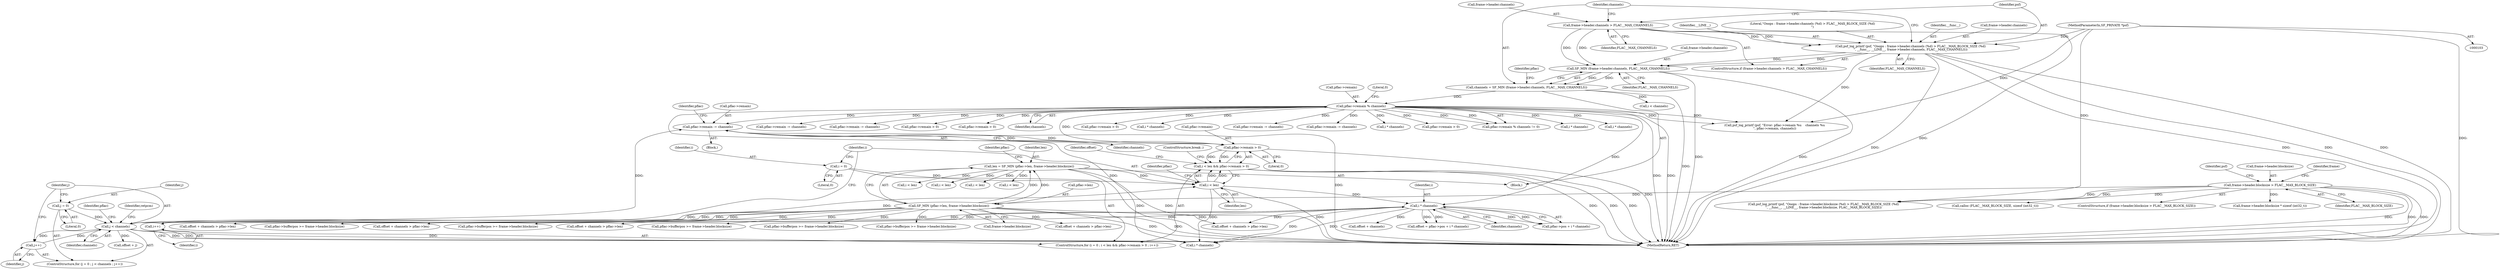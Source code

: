 digraph "0_libsndfile_60b234301adf258786d8b90be5c1d437fc8799e0@API" {
"1000561" [label="(Call,pflac->remain -= channels)"];
"1000539" [label="(Call,j < channels)"];
"1000542" [label="(Call,j++)"];
"1000536" [label="(Call,j = 0)"];
"1000512" [label="(Call,i * channels)"];
"1000495" [label="(Call,i < len)"];
"1000503" [label="(Call,i++)"];
"1000491" [label="(Call,i = 0)"];
"1000246" [label="(Call,len = SF_MIN (pflac->len, frame->header.blocksize))"];
"1000248" [label="(Call,SF_MIN (pflac->len, frame->header.blocksize))"];
"1000135" [label="(Call,frame->header.blocksize > FLAC__MAX_BLOCK_SIZE)"];
"1000259" [label="(Call,pflac->remain % channels)"];
"1000180" [label="(Call,channels = SF_MIN (frame->header.channels, FLAC__MAX_CHANNELS))"];
"1000182" [label="(Call,SF_MIN (frame->header.channels, FLAC__MAX_CHANNELS))"];
"1000162" [label="(Call,frame->header.channels > FLAC__MAX_CHANNELS)"];
"1000169" [label="(Call,psf_log_printf (psf, \"Ooops : frame->header.channels (%d) > FLAC__MAX_BLOCK_SIZE (%d)\n\", __func__, __LINE__, frame->header.channels, FLAC__MAX_CHANNELS))"];
"1000104" [label="(MethodParameterIn,SF_PRIVATE *psf)"];
"1000498" [label="(Call,pflac->remain > 0)"];
"1000561" [label="(Call,pflac->remain -= channels)"];
"1000494" [label="(Call,i < len && pflac->remain > 0)"];
"1000183" [label="(Call,frame->header.channels)"];
"1000512" [label="(Call,i * channels)"];
"1000173" [label="(Identifier,__LINE__)"];
"1000179" [label="(Identifier,FLAC__MAX_CHANNELS)"];
"1000749" [label="(Call,offset + channels > pflac->len)"];
"1000169" [label="(Call,psf_log_printf (psf, \"Ooops : frame->header.channels (%d) > FLAC__MAX_BLOCK_SIZE (%d)\n\", __func__, __LINE__, frame->header.channels, FLAC__MAX_CHANNELS))"];
"1000168" [label="(Identifier,FLAC__MAX_CHANNELS)"];
"1000141" [label="(Identifier,FLAC__MAX_BLOCK_SIZE)"];
"1000143" [label="(Call,psf_log_printf (psf, \"Ooops : frame->header.blocksize (%d) > FLAC__MAX_BLOCK_SIZE (%d)\n\", __func__, __LINE__, frame->header.blocksize, FLAC__MAX_BLOCK_SIZE))"];
"1000717" [label="(Call,i < len)"];
"1000505" [label="(Block,)"];
"1000639" [label="(Call,offset + channels > pflac->len)"];
"1000496" [label="(Identifier,i)"];
"1000220" [label="(Call,calloc (FLAC__MAX_BLOCK_SIZE, sizeof (int32_t)))"];
"1000162" [label="(Call,frame->header.channels > FLAC__MAX_CHANNELS)"];
"1000378" [label="(Call,pflac->remain -= channels)"];
"1000562" [label="(Call,pflac->remain)"];
"1000537" [label="(Identifier,j)"];
"1000808" [label="(MethodReturn,RET)"];
"1000547" [label="(Call,offset + j)"];
"1000460" [label="(Call,pflac->remain -= channels)"];
"1000563" [label="(Identifier,pflac)"];
"1000144" [label="(Identifier,psf)"];
"1000610" [label="(Call,pflac->remain > 0)"];
"1000491" [label="(Call,i = 0)"];
"1000317" [label="(Call,pflac->remain > 0)"];
"1000335" [label="(Call,pflac->bufferpos >= frame->header.blocksize)"];
"1000546" [label="(Identifier,retpcm)"];
"1000263" [label="(Identifier,channels)"];
"1000506" [label="(Call,offset = pflac->pos + i * channels)"];
"1000502" [label="(Literal,0)"];
"1000497" [label="(Identifier,len)"];
"1000570" [label="(ControlStructure,break ;)"];
"1000163" [label="(Call,frame->header.channels)"];
"1000171" [label="(Literal,\"Ooops : frame->header.channels (%d) > FLAC__MAX_BLOCK_SIZE (%d)\n\")"];
"1000504" [label="(Identifier,i)"];
"1000181" [label="(Identifier,channels)"];
"1000426" [label="(Call,offset + channels > pflac->len)"];
"1000247" [label="(Identifier,len)"];
"1000134" [label="(ControlStructure,if (frame->header.blocksize > FLAC__MAX_BLOCK_SIZE))"];
"1000259" [label="(Call,pflac->remain % channels)"];
"1000394" [label="(Call,i < len)"];
"1000415" [label="(Call,pflac->bufferpos >= frame->header.blocksize)"];
"1000192" [label="(Identifier,pflac)"];
"1000500" [label="(Identifier,pflac)"];
"1000495" [label="(Call,i < len)"];
"1000499" [label="(Call,pflac->remain)"];
"1000248" [label="(Call,SF_MIN (pflac->len, frame->header.blocksize))"];
"1000314" [label="(Call,i < len)"];
"1000538" [label="(Literal,0)"];
"1000541" [label="(Identifier,channels)"];
"1000266" [label="(Call,psf_log_printf (psf, \"Error: pflac->remain %u    channels %u\n\", pflac->remain, channels))"];
"1000261" [label="(Identifier,pflac)"];
"1000346" [label="(Call,offset + channels > pflac->len)"];
"1000233" [label="(Call,frame->header.blocksize * sizeof (int32_t))"];
"1000720" [label="(Call,pflac->remain > 0)"];
"1000514" [label="(Identifier,channels)"];
"1000136" [label="(Call,frame->header.blocksize)"];
"1000539" [label="(Call,j < channels)"];
"1000135" [label="(Call,frame->header.blocksize > FLAC__MAX_BLOCK_SIZE)"];
"1000734" [label="(Call,i * channels)"];
"1000527" [label="(Call,offset + channels > pflac->len)"];
"1000543" [label="(Identifier,j)"];
"1000105" [label="(Block,)"];
"1000508" [label="(Call,pflac->pos + i * channels)"];
"1000246" [label="(Call,len = SF_MIN (pflac->len, frame->header.blocksize))"];
"1000513" [label="(Identifier,i)"];
"1000568" [label="(Identifier,pflac)"];
"1000796" [label="(Call,i * channels)"];
"1000671" [label="(Call,pflac->remain -= channels)"];
"1000170" [label="(Identifier,psf)"];
"1000503" [label="(Call,i++)"];
"1000507" [label="(Identifier,offset)"];
"1000738" [label="(Call,pflac->bufferpos >= frame->header.blocksize)"];
"1000264" [label="(Literal,0)"];
"1000535" [label="(ControlStructure,for (j = 0 ; j < channels ; j++))"];
"1000180" [label="(Call,channels = SF_MIN (frame->header.channels, FLAC__MAX_CHANNELS))"];
"1000161" [label="(ControlStructure,if (frame->header.channels > FLAC__MAX_CHANNELS))"];
"1000249" [label="(Call,pflac->len)"];
"1000493" [label="(Literal,0)"];
"1000781" [label="(Call,pflac->remain -= channels)"];
"1000411" [label="(Call,i * channels)"];
"1000104" [label="(MethodParameterIn,SF_PRIVATE *psf)"];
"1000528" [label="(Call,offset + channels)"];
"1000492" [label="(Identifier,i)"];
"1000172" [label="(Identifier,__func__)"];
"1000561" [label="(Call,pflac->remain -= channels)"];
"1000628" [label="(Call,pflac->bufferpos >= frame->header.blocksize)"];
"1000174" [label="(Call,frame->header.channels)"];
"1000165" [label="(Identifier,frame)"];
"1000540" [label="(Identifier,j)"];
"1000397" [label="(Call,pflac->remain > 0)"];
"1000188" [label="(Identifier,FLAC__MAX_CHANNELS)"];
"1000490" [label="(ControlStructure,for (i = 0 ; i < len && pflac->remain > 0 ; i++))"];
"1000498" [label="(Call,pflac->remain > 0)"];
"1000565" [label="(Identifier,channels)"];
"1000200" [label="(Call,i < channels)"];
"1000516" [label="(Call,pflac->bufferpos >= frame->header.blocksize)"];
"1000258" [label="(Call,pflac->remain % channels != 0)"];
"1000607" [label="(Call,i < len)"];
"1000542" [label="(Call,j++)"];
"1000331" [label="(Call,i * channels)"];
"1000252" [label="(Call,frame->header.blocksize)"];
"1000260" [label="(Call,pflac->remain)"];
"1000624" [label="(Call,i * channels)"];
"1000536" [label="(Call,j = 0)"];
"1000182" [label="(Call,SF_MIN (frame->header.channels, FLAC__MAX_CHANNELS))"];
"1000494" [label="(Call,i < len && pflac->remain > 0)"];
"1000561" -> "1000505"  [label="AST: "];
"1000561" -> "1000565"  [label="CFG: "];
"1000562" -> "1000561"  [label="AST: "];
"1000565" -> "1000561"  [label="AST: "];
"1000568" -> "1000561"  [label="CFG: "];
"1000561" -> "1000808"  [label="DDG: "];
"1000561" -> "1000498"  [label="DDG: "];
"1000539" -> "1000561"  [label="DDG: "];
"1000259" -> "1000561"  [label="DDG: "];
"1000498" -> "1000561"  [label="DDG: "];
"1000539" -> "1000535"  [label="AST: "];
"1000539" -> "1000541"  [label="CFG: "];
"1000540" -> "1000539"  [label="AST: "];
"1000541" -> "1000539"  [label="AST: "];
"1000546" -> "1000539"  [label="CFG: "];
"1000563" -> "1000539"  [label="CFG: "];
"1000539" -> "1000808"  [label="DDG: "];
"1000539" -> "1000808"  [label="DDG: "];
"1000539" -> "1000512"  [label="DDG: "];
"1000542" -> "1000539"  [label="DDG: "];
"1000536" -> "1000539"  [label="DDG: "];
"1000512" -> "1000539"  [label="DDG: "];
"1000539" -> "1000542"  [label="DDG: "];
"1000539" -> "1000547"  [label="DDG: "];
"1000539" -> "1000796"  [label="DDG: "];
"1000542" -> "1000535"  [label="AST: "];
"1000542" -> "1000543"  [label="CFG: "];
"1000543" -> "1000542"  [label="AST: "];
"1000540" -> "1000542"  [label="CFG: "];
"1000536" -> "1000535"  [label="AST: "];
"1000536" -> "1000538"  [label="CFG: "];
"1000537" -> "1000536"  [label="AST: "];
"1000538" -> "1000536"  [label="AST: "];
"1000540" -> "1000536"  [label="CFG: "];
"1000512" -> "1000508"  [label="AST: "];
"1000512" -> "1000514"  [label="CFG: "];
"1000513" -> "1000512"  [label="AST: "];
"1000514" -> "1000512"  [label="AST: "];
"1000508" -> "1000512"  [label="CFG: "];
"1000512" -> "1000503"  [label="DDG: "];
"1000512" -> "1000506"  [label="DDG: "];
"1000512" -> "1000506"  [label="DDG: "];
"1000512" -> "1000508"  [label="DDG: "];
"1000512" -> "1000508"  [label="DDG: "];
"1000495" -> "1000512"  [label="DDG: "];
"1000259" -> "1000512"  [label="DDG: "];
"1000512" -> "1000527"  [label="DDG: "];
"1000512" -> "1000528"  [label="DDG: "];
"1000512" -> "1000796"  [label="DDG: "];
"1000512" -> "1000796"  [label="DDG: "];
"1000495" -> "1000494"  [label="AST: "];
"1000495" -> "1000497"  [label="CFG: "];
"1000496" -> "1000495"  [label="AST: "];
"1000497" -> "1000495"  [label="AST: "];
"1000500" -> "1000495"  [label="CFG: "];
"1000494" -> "1000495"  [label="CFG: "];
"1000495" -> "1000808"  [label="DDG: "];
"1000495" -> "1000494"  [label="DDG: "];
"1000495" -> "1000494"  [label="DDG: "];
"1000503" -> "1000495"  [label="DDG: "];
"1000491" -> "1000495"  [label="DDG: "];
"1000246" -> "1000495"  [label="DDG: "];
"1000495" -> "1000796"  [label="DDG: "];
"1000503" -> "1000490"  [label="AST: "];
"1000503" -> "1000504"  [label="CFG: "];
"1000504" -> "1000503"  [label="AST: "];
"1000496" -> "1000503"  [label="CFG: "];
"1000491" -> "1000490"  [label="AST: "];
"1000491" -> "1000493"  [label="CFG: "];
"1000492" -> "1000491"  [label="AST: "];
"1000493" -> "1000491"  [label="AST: "];
"1000496" -> "1000491"  [label="CFG: "];
"1000246" -> "1000105"  [label="AST: "];
"1000246" -> "1000248"  [label="CFG: "];
"1000247" -> "1000246"  [label="AST: "];
"1000248" -> "1000246"  [label="AST: "];
"1000261" -> "1000246"  [label="CFG: "];
"1000246" -> "1000808"  [label="DDG: "];
"1000246" -> "1000808"  [label="DDG: "];
"1000248" -> "1000246"  [label="DDG: "];
"1000248" -> "1000246"  [label="DDG: "];
"1000246" -> "1000314"  [label="DDG: "];
"1000246" -> "1000394"  [label="DDG: "];
"1000246" -> "1000607"  [label="DDG: "];
"1000246" -> "1000717"  [label="DDG: "];
"1000248" -> "1000252"  [label="CFG: "];
"1000249" -> "1000248"  [label="AST: "];
"1000252" -> "1000248"  [label="AST: "];
"1000248" -> "1000808"  [label="DDG: "];
"1000248" -> "1000808"  [label="DDG: "];
"1000135" -> "1000248"  [label="DDG: "];
"1000248" -> "1000335"  [label="DDG: "];
"1000248" -> "1000346"  [label="DDG: "];
"1000248" -> "1000415"  [label="DDG: "];
"1000248" -> "1000426"  [label="DDG: "];
"1000248" -> "1000516"  [label="DDG: "];
"1000248" -> "1000527"  [label="DDG: "];
"1000248" -> "1000628"  [label="DDG: "];
"1000248" -> "1000639"  [label="DDG: "];
"1000248" -> "1000738"  [label="DDG: "];
"1000248" -> "1000749"  [label="DDG: "];
"1000135" -> "1000134"  [label="AST: "];
"1000135" -> "1000141"  [label="CFG: "];
"1000136" -> "1000135"  [label="AST: "];
"1000141" -> "1000135"  [label="AST: "];
"1000144" -> "1000135"  [label="CFG: "];
"1000165" -> "1000135"  [label="CFG: "];
"1000135" -> "1000808"  [label="DDG: "];
"1000135" -> "1000808"  [label="DDG: "];
"1000135" -> "1000808"  [label="DDG: "];
"1000135" -> "1000143"  [label="DDG: "];
"1000135" -> "1000143"  [label="DDG: "];
"1000135" -> "1000220"  [label="DDG: "];
"1000135" -> "1000233"  [label="DDG: "];
"1000259" -> "1000258"  [label="AST: "];
"1000259" -> "1000263"  [label="CFG: "];
"1000260" -> "1000259"  [label="AST: "];
"1000263" -> "1000259"  [label="AST: "];
"1000264" -> "1000259"  [label="CFG: "];
"1000259" -> "1000808"  [label="DDG: "];
"1000259" -> "1000808"  [label="DDG: "];
"1000259" -> "1000258"  [label="DDG: "];
"1000259" -> "1000258"  [label="DDG: "];
"1000180" -> "1000259"  [label="DDG: "];
"1000259" -> "1000266"  [label="DDG: "];
"1000259" -> "1000266"  [label="DDG: "];
"1000259" -> "1000317"  [label="DDG: "];
"1000259" -> "1000331"  [label="DDG: "];
"1000259" -> "1000378"  [label="DDG: "];
"1000259" -> "1000397"  [label="DDG: "];
"1000259" -> "1000411"  [label="DDG: "];
"1000259" -> "1000460"  [label="DDG: "];
"1000259" -> "1000498"  [label="DDG: "];
"1000259" -> "1000610"  [label="DDG: "];
"1000259" -> "1000624"  [label="DDG: "];
"1000259" -> "1000671"  [label="DDG: "];
"1000259" -> "1000720"  [label="DDG: "];
"1000259" -> "1000734"  [label="DDG: "];
"1000259" -> "1000781"  [label="DDG: "];
"1000259" -> "1000796"  [label="DDG: "];
"1000180" -> "1000105"  [label="AST: "];
"1000180" -> "1000182"  [label="CFG: "];
"1000181" -> "1000180"  [label="AST: "];
"1000182" -> "1000180"  [label="AST: "];
"1000192" -> "1000180"  [label="CFG: "];
"1000180" -> "1000808"  [label="DDG: "];
"1000182" -> "1000180"  [label="DDG: "];
"1000182" -> "1000180"  [label="DDG: "];
"1000180" -> "1000200"  [label="DDG: "];
"1000182" -> "1000188"  [label="CFG: "];
"1000183" -> "1000182"  [label="AST: "];
"1000188" -> "1000182"  [label="AST: "];
"1000182" -> "1000808"  [label="DDG: "];
"1000182" -> "1000808"  [label="DDG: "];
"1000162" -> "1000182"  [label="DDG: "];
"1000162" -> "1000182"  [label="DDG: "];
"1000169" -> "1000182"  [label="DDG: "];
"1000169" -> "1000182"  [label="DDG: "];
"1000162" -> "1000161"  [label="AST: "];
"1000162" -> "1000168"  [label="CFG: "];
"1000163" -> "1000162"  [label="AST: "];
"1000168" -> "1000162"  [label="AST: "];
"1000170" -> "1000162"  [label="CFG: "];
"1000181" -> "1000162"  [label="CFG: "];
"1000162" -> "1000808"  [label="DDG: "];
"1000162" -> "1000169"  [label="DDG: "];
"1000162" -> "1000169"  [label="DDG: "];
"1000169" -> "1000161"  [label="AST: "];
"1000169" -> "1000179"  [label="CFG: "];
"1000170" -> "1000169"  [label="AST: "];
"1000171" -> "1000169"  [label="AST: "];
"1000172" -> "1000169"  [label="AST: "];
"1000173" -> "1000169"  [label="AST: "];
"1000174" -> "1000169"  [label="AST: "];
"1000179" -> "1000169"  [label="AST: "];
"1000181" -> "1000169"  [label="CFG: "];
"1000169" -> "1000808"  [label="DDG: "];
"1000169" -> "1000808"  [label="DDG: "];
"1000169" -> "1000808"  [label="DDG: "];
"1000169" -> "1000808"  [label="DDG: "];
"1000104" -> "1000169"  [label="DDG: "];
"1000169" -> "1000266"  [label="DDG: "];
"1000104" -> "1000103"  [label="AST: "];
"1000104" -> "1000808"  [label="DDG: "];
"1000104" -> "1000143"  [label="DDG: "];
"1000104" -> "1000266"  [label="DDG: "];
"1000498" -> "1000494"  [label="AST: "];
"1000498" -> "1000502"  [label="CFG: "];
"1000499" -> "1000498"  [label="AST: "];
"1000502" -> "1000498"  [label="AST: "];
"1000494" -> "1000498"  [label="CFG: "];
"1000498" -> "1000808"  [label="DDG: "];
"1000498" -> "1000494"  [label="DDG: "];
"1000498" -> "1000494"  [label="DDG: "];
"1000494" -> "1000490"  [label="AST: "];
"1000507" -> "1000494"  [label="CFG: "];
"1000570" -> "1000494"  [label="CFG: "];
"1000494" -> "1000808"  [label="DDG: "];
"1000494" -> "1000808"  [label="DDG: "];
"1000494" -> "1000808"  [label="DDG: "];
}
